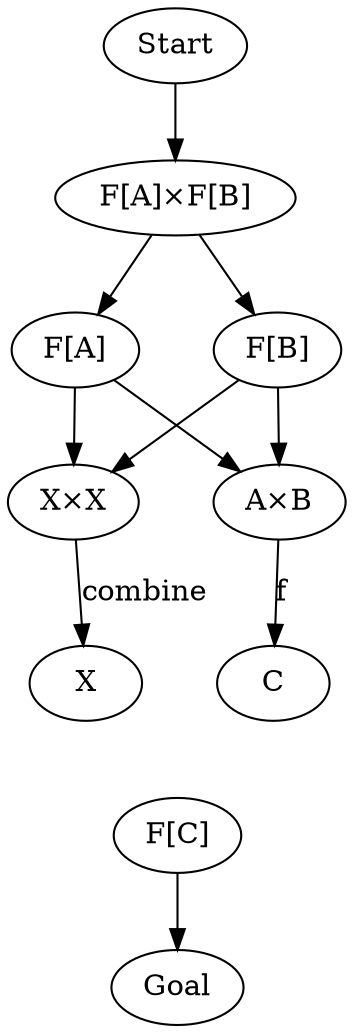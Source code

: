 digraph {
    Start[class="extremity"]
    Goal[class="extremity"]

    FAFB[label="F[A]×F[B]" class="start,disabled"]
    FA[label="F[A]" class="disabled"]
    FB[label="F[B]" class="disabled"]
    XX[label="X×X" class="disabled"]
    AB[label="A×B" class="disabled"]
    FC[label="F[C]" class="goal,disabled"]
    X
    C

    {
        rank=same
        FA -> FB[style="invis"]
    }

    {
        rank=same
        XX -> AB[style="invis"]
    }

        {
        rank=same
        X -> C[style="invis"]
    }

    FAFB -> FA[class="disabled"]
    FAFB -> FB[class="disabled"]
    FA -> XX[class="disabled"]
    FA -> AB[class="disabled"]
    FB -> XX[class="disabled"]
    FB -> AB[class="disabled"]
    XX -> X[label="combine" class="disabled"]
    AB -> C[label="f" class="disabled"]
    X -> FC[style="invis"]
    C -> FC[style="invis"]

    Start -> FAFB[class="start,disabled"]
    FC -> Goal[class="goal,disabled"]
}
